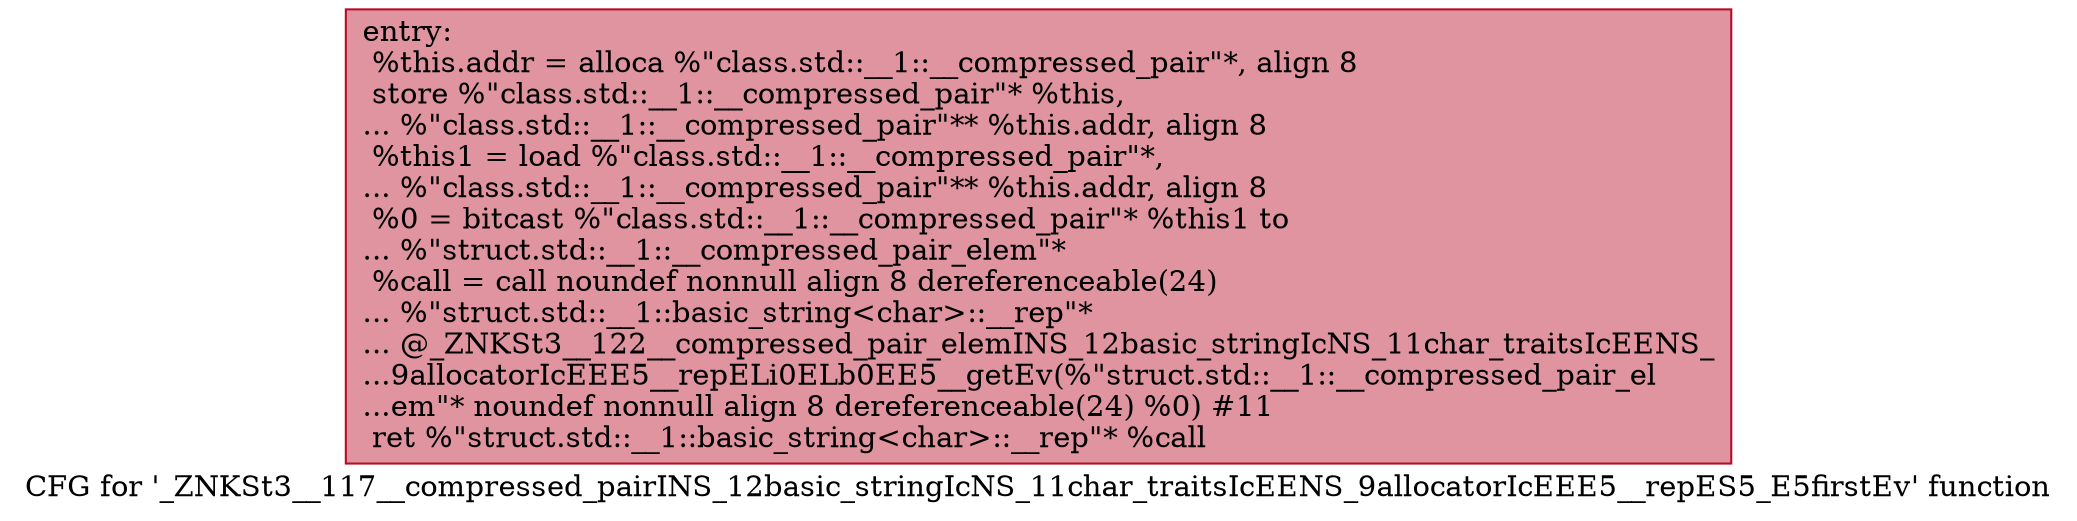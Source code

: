 digraph "CFG for '_ZNKSt3__117__compressed_pairINS_12basic_stringIcNS_11char_traitsIcEENS_9allocatorIcEEE5__repES5_E5firstEv' function" {
	label="CFG for '_ZNKSt3__117__compressed_pairINS_12basic_stringIcNS_11char_traitsIcEENS_9allocatorIcEEE5__repES5_E5firstEv' function";

	Node0x600003e7e900 [shape=record,color="#b70d28ff", style=filled, fillcolor="#b70d2870",label="{entry:\l  %this.addr = alloca %\"class.std::__1::__compressed_pair\"*, align 8\l  store %\"class.std::__1::__compressed_pair\"* %this,\l... %\"class.std::__1::__compressed_pair\"** %this.addr, align 8\l  %this1 = load %\"class.std::__1::__compressed_pair\"*,\l... %\"class.std::__1::__compressed_pair\"** %this.addr, align 8\l  %0 = bitcast %\"class.std::__1::__compressed_pair\"* %this1 to\l... %\"struct.std::__1::__compressed_pair_elem\"*\l  %call = call noundef nonnull align 8 dereferenceable(24)\l... %\"struct.std::__1::basic_string\<char\>::__rep\"*\l... @_ZNKSt3__122__compressed_pair_elemINS_12basic_stringIcNS_11char_traitsIcEENS_\l...9allocatorIcEEE5__repELi0ELb0EE5__getEv(%\"struct.std::__1::__compressed_pair_el\l...em\"* noundef nonnull align 8 dereferenceable(24) %0) #11\l  ret %\"struct.std::__1::basic_string\<char\>::__rep\"* %call\l}"];
}
